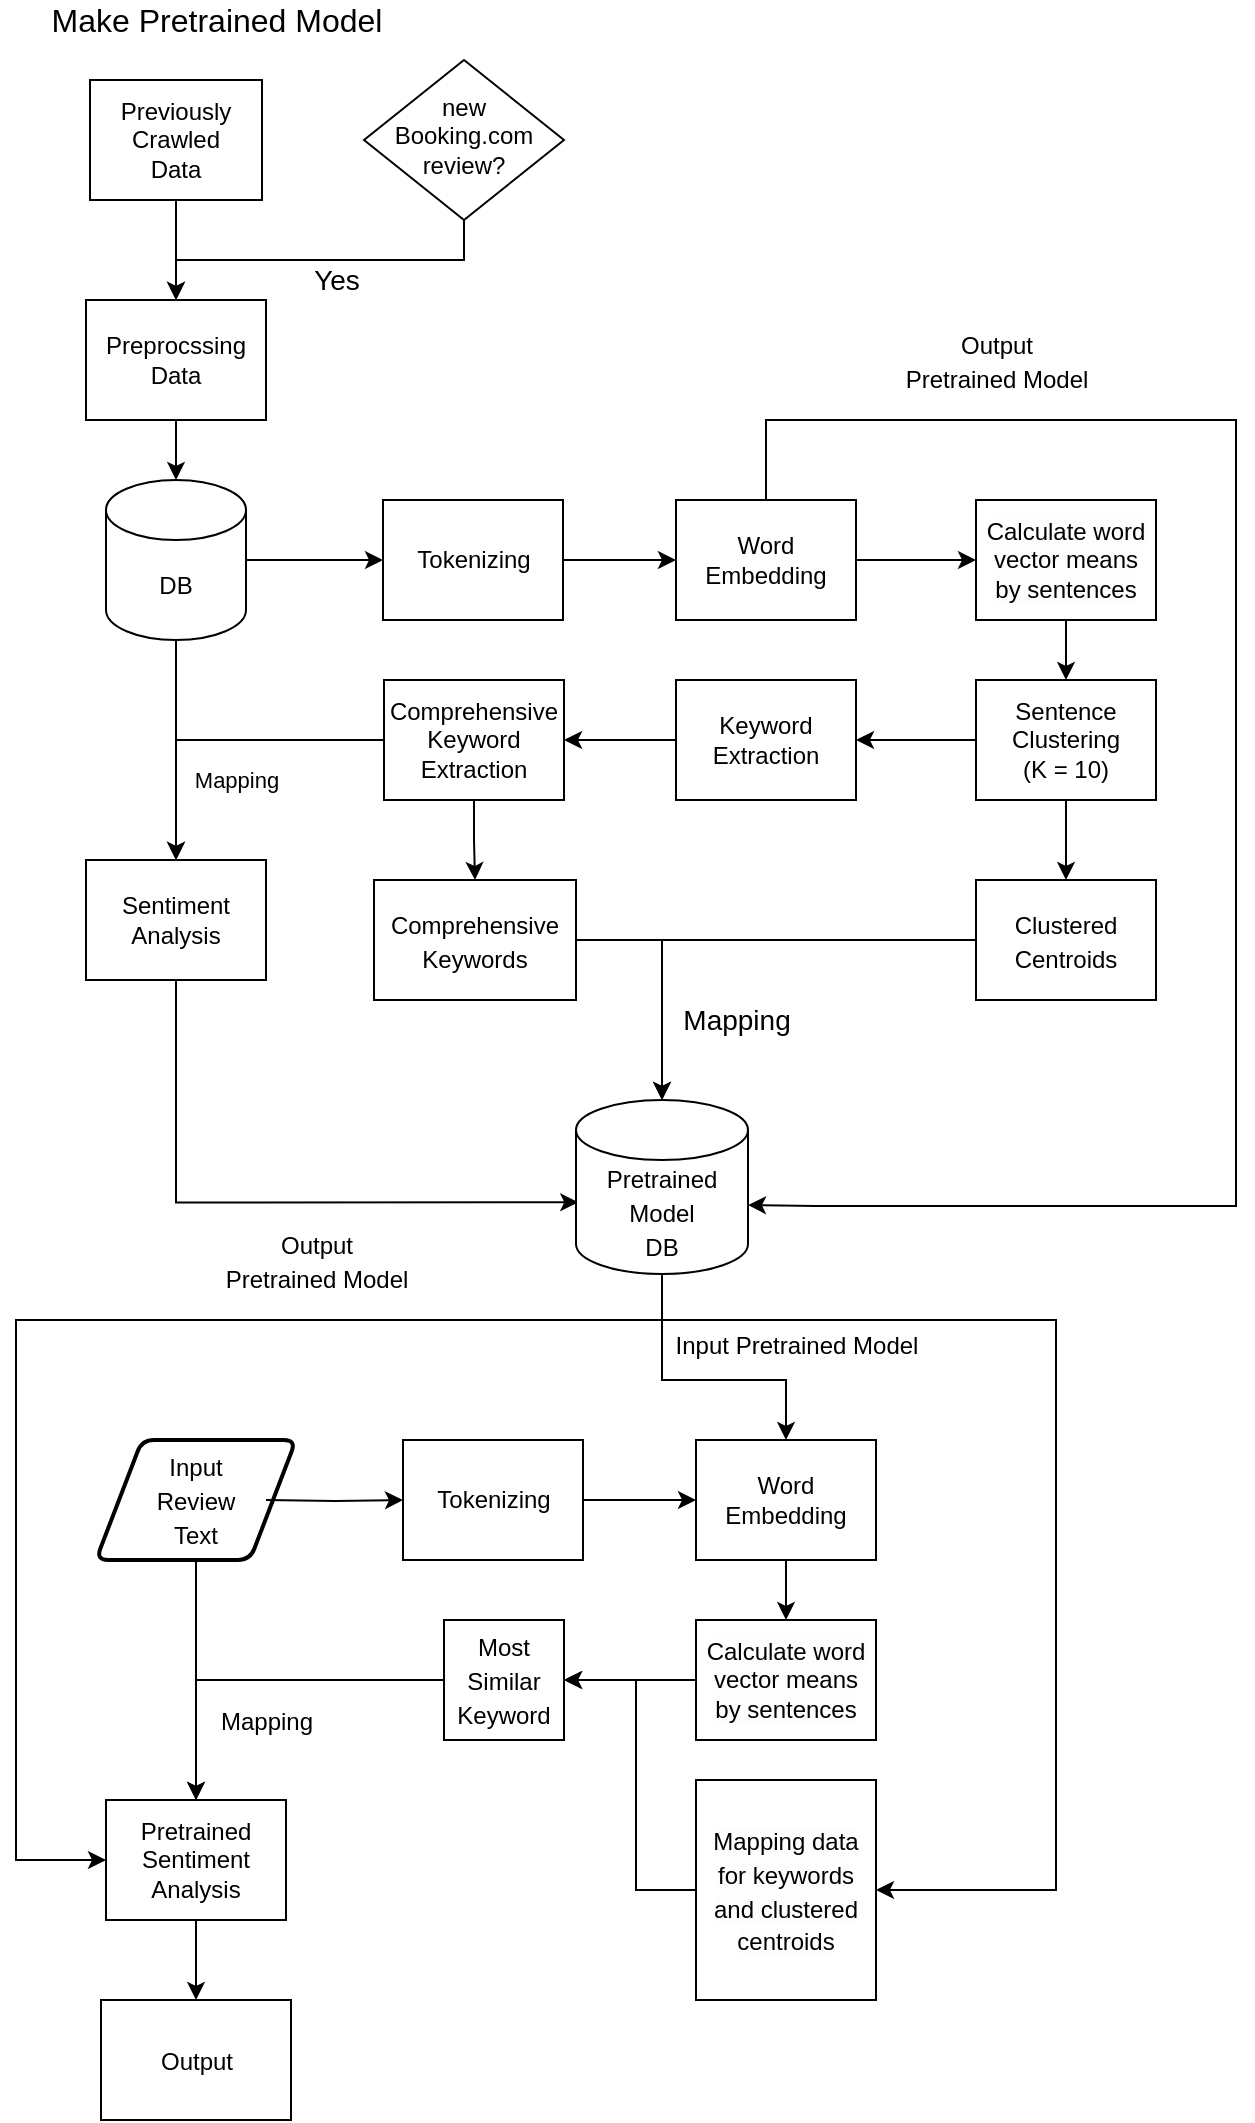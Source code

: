 <mxfile version="14.4.8" type="github">
  <diagram id="C5RBs43oDa-KdzZeNtuy" name="Page-1">
    <mxGraphModel dx="1420" dy="762" grid="1" gridSize="10" guides="1" tooltips="1" connect="1" arrows="1" fold="1" page="1" pageScale="1" pageWidth="827" pageHeight="1169" math="0" shadow="0">
      <root>
        <mxCell id="WIyWlLk6GJQsqaUBKTNV-0" />
        <mxCell id="WIyWlLk6GJQsqaUBKTNV-1" parent="WIyWlLk6GJQsqaUBKTNV-0" />
        <mxCell id="J0-ND052Ys1qhIWFqs_n-14" style="edgeStyle=orthogonalEdgeStyle;rounded=0;orthogonalLoop=1;jettySize=auto;html=1;entryX=0;entryY=0.5;entryDx=0;entryDy=0;" parent="WIyWlLk6GJQsqaUBKTNV-1" source="J0-ND052Ys1qhIWFqs_n-4" target="J0-ND052Ys1qhIWFqs_n-13" edge="1">
          <mxGeometry relative="1" as="geometry" />
        </mxCell>
        <mxCell id="J0-ND052Ys1qhIWFqs_n-28" style="edgeStyle=orthogonalEdgeStyle;rounded=0;orthogonalLoop=1;jettySize=auto;html=1;entryX=0.5;entryY=0;entryDx=0;entryDy=0;" parent="WIyWlLk6GJQsqaUBKTNV-1" source="J0-ND052Ys1qhIWFqs_n-4" target="J0-ND052Ys1qhIWFqs_n-26" edge="1">
          <mxGeometry relative="1" as="geometry" />
        </mxCell>
        <mxCell id="J0-ND052Ys1qhIWFqs_n-4" value="DB" style="shape=cylinder3;whiteSpace=wrap;html=1;boundedLbl=1;backgroundOutline=1;size=15;" parent="WIyWlLk6GJQsqaUBKTNV-1" vertex="1">
          <mxGeometry x="185" y="280" width="70" height="80" as="geometry" />
        </mxCell>
        <mxCell id="J0-ND052Ys1qhIWFqs_n-6" style="edgeStyle=orthogonalEdgeStyle;rounded=0;orthogonalLoop=1;jettySize=auto;html=1;" parent="WIyWlLk6GJQsqaUBKTNV-1" source="J0-ND052Ys1qhIWFqs_n-5" target="J0-ND052Ys1qhIWFqs_n-4" edge="1">
          <mxGeometry relative="1" as="geometry" />
        </mxCell>
        <mxCell id="J0-ND052Ys1qhIWFqs_n-5" value="Preprocssing&lt;br&gt;Data" style="rounded=0;whiteSpace=wrap;html=1;" parent="WIyWlLk6GJQsqaUBKTNV-1" vertex="1">
          <mxGeometry x="175" y="190" width="90" height="60" as="geometry" />
        </mxCell>
        <mxCell id="J0-ND052Ys1qhIWFqs_n-41" style="edgeStyle=orthogonalEdgeStyle;rounded=0;orthogonalLoop=1;jettySize=auto;html=1;entryX=0;entryY=0.5;entryDx=0;entryDy=0;fontSize=14;" parent="WIyWlLk6GJQsqaUBKTNV-1" source="J0-ND052Ys1qhIWFqs_n-13" target="J0-ND052Ys1qhIWFqs_n-40" edge="1">
          <mxGeometry relative="1" as="geometry" />
        </mxCell>
        <mxCell id="J0-ND052Ys1qhIWFqs_n-13" value="Tokenizing" style="rounded=0;whiteSpace=wrap;html=1;" parent="WIyWlLk6GJQsqaUBKTNV-1" vertex="1">
          <mxGeometry x="323.5" y="290" width="90" height="60" as="geometry" />
        </mxCell>
        <mxCell id="J0-ND052Ys1qhIWFqs_n-43" style="edgeStyle=orthogonalEdgeStyle;rounded=0;orthogonalLoop=1;jettySize=auto;html=1;entryX=1;entryY=0.5;entryDx=0;entryDy=0;fontSize=14;" parent="WIyWlLk6GJQsqaUBKTNV-1" source="J0-ND052Ys1qhIWFqs_n-17" target="J0-ND052Ys1qhIWFqs_n-19" edge="1">
          <mxGeometry relative="1" as="geometry">
            <Array as="points">
              <mxPoint x="655" y="410" />
            </Array>
          </mxGeometry>
        </mxCell>
        <mxCell id="J0-ND052Ys1qhIWFqs_n-57" style="edgeStyle=orthogonalEdgeStyle;rounded=0;orthogonalLoop=1;jettySize=auto;html=1;entryX=0.5;entryY=0;entryDx=0;entryDy=0;fontSize=14;" parent="WIyWlLk6GJQsqaUBKTNV-1" source="J0-ND052Ys1qhIWFqs_n-17" target="J0-ND052Ys1qhIWFqs_n-55" edge="1">
          <mxGeometry relative="1" as="geometry" />
        </mxCell>
        <mxCell id="J0-ND052Ys1qhIWFqs_n-17" value="Sentence&lt;br&gt;Clustering&lt;br&gt;(K = 10)" style="rounded=0;whiteSpace=wrap;html=1;" parent="WIyWlLk6GJQsqaUBKTNV-1" vertex="1">
          <mxGeometry x="620" y="380" width="90" height="60" as="geometry" />
        </mxCell>
        <mxCell id="J0-ND052Ys1qhIWFqs_n-22" style="edgeStyle=orthogonalEdgeStyle;rounded=0;orthogonalLoop=1;jettySize=auto;html=1;entryX=1;entryY=0.5;entryDx=0;entryDy=0;" parent="WIyWlLk6GJQsqaUBKTNV-1" source="J0-ND052Ys1qhIWFqs_n-19" target="J0-ND052Ys1qhIWFqs_n-21" edge="1">
          <mxGeometry relative="1" as="geometry" />
        </mxCell>
        <mxCell id="J0-ND052Ys1qhIWFqs_n-19" value="Keyword Extraction" style="rounded=0;whiteSpace=wrap;html=1;" parent="WIyWlLk6GJQsqaUBKTNV-1" vertex="1">
          <mxGeometry x="470" y="380" width="90" height="60" as="geometry" />
        </mxCell>
        <mxCell id="J0-ND052Ys1qhIWFqs_n-29" value="Mapping" style="edgeStyle=orthogonalEdgeStyle;rounded=0;orthogonalLoop=1;jettySize=auto;html=1;entryX=0.5;entryY=0;entryDx=0;entryDy=0;" parent="WIyWlLk6GJQsqaUBKTNV-1" source="J0-ND052Ys1qhIWFqs_n-21" target="J0-ND052Ys1qhIWFqs_n-26" edge="1">
          <mxGeometry x="-0.098" y="20" relative="1" as="geometry">
            <mxPoint as="offset" />
          </mxGeometry>
        </mxCell>
        <mxCell id="J0-ND052Ys1qhIWFqs_n-53" style="edgeStyle=orthogonalEdgeStyle;rounded=0;orthogonalLoop=1;jettySize=auto;html=1;fontSize=14;entryX=0.5;entryY=0;entryDx=0;entryDy=0;" parent="WIyWlLk6GJQsqaUBKTNV-1" source="J0-ND052Ys1qhIWFqs_n-21" target="J0-ND052Ys1qhIWFqs_n-54" edge="1">
          <mxGeometry relative="1" as="geometry">
            <mxPoint x="369" y="520" as="targetPoint" />
          </mxGeometry>
        </mxCell>
        <mxCell id="J0-ND052Ys1qhIWFqs_n-21" value="Comprehensive&lt;br&gt;Keyword&lt;br&gt;Extraction" style="rounded=0;whiteSpace=wrap;html=1;" parent="WIyWlLk6GJQsqaUBKTNV-1" vertex="1">
          <mxGeometry x="324" y="380" width="90" height="60" as="geometry" />
        </mxCell>
        <mxCell id="J0-ND052Ys1qhIWFqs_n-49" style="edgeStyle=orthogonalEdgeStyle;rounded=0;orthogonalLoop=1;jettySize=auto;html=1;entryX=0.013;entryY=0.588;entryDx=0;entryDy=0;entryPerimeter=0;fontSize=14;" parent="WIyWlLk6GJQsqaUBKTNV-1" source="J0-ND052Ys1qhIWFqs_n-26" target="J0-ND052Ys1qhIWFqs_n-48" edge="1">
          <mxGeometry relative="1" as="geometry">
            <Array as="points">
              <mxPoint x="220" y="641" />
            </Array>
          </mxGeometry>
        </mxCell>
        <mxCell id="J0-ND052Ys1qhIWFqs_n-51" value="&lt;font style=&quot;font-size: 12px&quot;&gt;Output&lt;br&gt;Pretrained Model&lt;/font&gt;" style="edgeLabel;html=1;align=center;verticalAlign=middle;resizable=0;points=[];fontSize=14;" parent="J0-ND052Ys1qhIWFqs_n-49" vertex="1" connectable="0">
          <mxGeometry x="-0.169" relative="1" as="geometry">
            <mxPoint x="51.2" y="28.8" as="offset" />
          </mxGeometry>
        </mxCell>
        <mxCell id="J0-ND052Ys1qhIWFqs_n-26" value="Sentiment&lt;br&gt;Analysis" style="rounded=0;whiteSpace=wrap;html=1;" parent="WIyWlLk6GJQsqaUBKTNV-1" vertex="1">
          <mxGeometry x="175" y="470" width="90" height="60" as="geometry" />
        </mxCell>
        <mxCell id="J0-ND052Ys1qhIWFqs_n-31" value="&lt;font style=&quot;font-size: 16px&quot;&gt;Make Pretrained Model&lt;/font&gt;" style="text;html=1;resizable=0;autosize=1;align=center;verticalAlign=middle;points=[];fillColor=none;strokeColor=none;rounded=0;fontSize=14;labelBorderColor=none;spacingLeft=2;spacingRight=2;" parent="WIyWlLk6GJQsqaUBKTNV-1" vertex="1">
          <mxGeometry x="150" y="40" width="180" height="20" as="geometry" />
        </mxCell>
        <mxCell id="J0-ND052Ys1qhIWFqs_n-36" style="edgeStyle=orthogonalEdgeStyle;rounded=0;orthogonalLoop=1;jettySize=auto;html=1;entryX=0.5;entryY=0;entryDx=0;entryDy=0;" parent="WIyWlLk6GJQsqaUBKTNV-1" source="J0-ND052Ys1qhIWFqs_n-33" target="J0-ND052Ys1qhIWFqs_n-5" edge="1">
          <mxGeometry relative="1" as="geometry" />
        </mxCell>
        <mxCell id="J0-ND052Ys1qhIWFqs_n-33" value="Previously&lt;br&gt;Crawled&lt;br&gt;Data" style="rounded=0;whiteSpace=wrap;html=1;" parent="WIyWlLk6GJQsqaUBKTNV-1" vertex="1">
          <mxGeometry x="177" y="80" width="86" height="60" as="geometry" />
        </mxCell>
        <mxCell id="J0-ND052Ys1qhIWFqs_n-37" style="edgeStyle=orthogonalEdgeStyle;rounded=0;orthogonalLoop=1;jettySize=auto;html=1;entryX=0.5;entryY=0;entryDx=0;entryDy=0;" parent="WIyWlLk6GJQsqaUBKTNV-1" source="WIyWlLk6GJQsqaUBKTNV-6" target="J0-ND052Ys1qhIWFqs_n-5" edge="1">
          <mxGeometry relative="1" as="geometry">
            <Array as="points">
              <mxPoint x="364" y="170" />
              <mxPoint x="220" y="170" />
            </Array>
          </mxGeometry>
        </mxCell>
        <mxCell id="J0-ND052Ys1qhIWFqs_n-39" value="Yes" style="edgeLabel;html=1;align=center;verticalAlign=middle;resizable=0;points=[];fontSize=14;" parent="J0-ND052Ys1qhIWFqs_n-37" vertex="1" connectable="0">
          <mxGeometry x="-0.163" y="2" relative="1" as="geometry">
            <mxPoint x="-7" y="8" as="offset" />
          </mxGeometry>
        </mxCell>
        <mxCell id="WIyWlLk6GJQsqaUBKTNV-6" value="new Booking.com review?" style="rhombus;whiteSpace=wrap;html=1;shadow=0;fontFamily=Helvetica;fontSize=12;align=center;strokeWidth=1;spacing=6;spacingTop=-4;" parent="WIyWlLk6GJQsqaUBKTNV-1" vertex="1">
          <mxGeometry x="314" y="70" width="100" height="80" as="geometry" />
        </mxCell>
        <mxCell id="J0-ND052Ys1qhIWFqs_n-42" style="edgeStyle=orthogonalEdgeStyle;rounded=0;orthogonalLoop=1;jettySize=auto;html=1;entryX=0;entryY=0.5;entryDx=0;entryDy=0;fontSize=14;" parent="WIyWlLk6GJQsqaUBKTNV-1" source="J0-ND052Ys1qhIWFqs_n-40" target="J0-ND052Ys1qhIWFqs_n-44" edge="1">
          <mxGeometry relative="1" as="geometry" />
        </mxCell>
        <mxCell id="J0-ND052Ys1qhIWFqs_n-50" style="edgeStyle=orthogonalEdgeStyle;rounded=0;orthogonalLoop=1;jettySize=auto;html=1;entryX=1;entryY=0;entryDx=0;entryDy=52.5;entryPerimeter=0;fontSize=14;" parent="WIyWlLk6GJQsqaUBKTNV-1" source="J0-ND052Ys1qhIWFqs_n-40" target="J0-ND052Ys1qhIWFqs_n-48" edge="1">
          <mxGeometry relative="1" as="geometry">
            <Array as="points">
              <mxPoint x="515" y="250" />
              <mxPoint x="750" y="250" />
              <mxPoint x="750" y="643" />
              <mxPoint x="540" y="643" />
            </Array>
          </mxGeometry>
        </mxCell>
        <mxCell id="J0-ND052Ys1qhIWFqs_n-61" value="&lt;font style=&quot;font-size: 12px&quot;&gt;Output&lt;br&gt;Pretrained Model&lt;/font&gt;" style="edgeLabel;html=1;align=center;verticalAlign=middle;resizable=0;points=[];fontSize=14;" parent="J0-ND052Ys1qhIWFqs_n-50" vertex="1" connectable="0">
          <mxGeometry x="-0.623" y="-2" relative="1" as="geometry">
            <mxPoint x="-17" y="-32" as="offset" />
          </mxGeometry>
        </mxCell>
        <mxCell id="J0-ND052Ys1qhIWFqs_n-40" value="Word&lt;br&gt;Embedding" style="rounded=0;whiteSpace=wrap;html=1;" parent="WIyWlLk6GJQsqaUBKTNV-1" vertex="1">
          <mxGeometry x="470" y="290" width="90" height="60" as="geometry" />
        </mxCell>
        <mxCell id="J0-ND052Ys1qhIWFqs_n-45" style="edgeStyle=orthogonalEdgeStyle;rounded=0;orthogonalLoop=1;jettySize=auto;html=1;entryX=0.5;entryY=0;entryDx=0;entryDy=0;fontSize=14;" parent="WIyWlLk6GJQsqaUBKTNV-1" source="J0-ND052Ys1qhIWFqs_n-44" target="J0-ND052Ys1qhIWFqs_n-17" edge="1">
          <mxGeometry relative="1" as="geometry" />
        </mxCell>
        <mxCell id="J0-ND052Ys1qhIWFqs_n-44" value="&lt;span style=&quot;font-family: &amp;#34;noto sans&amp;#34; , &amp;#34;noto sans jp&amp;#34; , &amp;#34;noto sans kr&amp;#34; , &amp;#34;helvetica&amp;#34; , &amp;#34;microsoft yahei&amp;#34; , &amp;#34;apple sd gothic neo&amp;#34; , &amp;#34;malgun gothic&amp;#34; , &amp;#34;맑은 고딕&amp;#34; , &amp;#34;dotum&amp;#34; , , sans-serif ; background-color: rgb(253 , 253 , 253)&quot;&gt;&lt;font style=&quot;font-size: 12px&quot;&gt;Calculate word vector means by sentences&lt;br&gt;&lt;/font&gt;&lt;/span&gt;" style="rounded=0;whiteSpace=wrap;html=1;" parent="WIyWlLk6GJQsqaUBKTNV-1" vertex="1">
          <mxGeometry x="620" y="290" width="90" height="60" as="geometry" />
        </mxCell>
        <mxCell id="J0-ND052Ys1qhIWFqs_n-92" style="edgeStyle=orthogonalEdgeStyle;rounded=0;orthogonalLoop=1;jettySize=auto;html=1;entryX=0.5;entryY=0;entryDx=0;entryDy=0;fontSize=14;" parent="WIyWlLk6GJQsqaUBKTNV-1" source="J0-ND052Ys1qhIWFqs_n-48" target="J0-ND052Ys1qhIWFqs_n-84" edge="1">
          <mxGeometry relative="1" as="geometry">
            <Array as="points">
              <mxPoint x="463" y="730" />
              <mxPoint x="525" y="730" />
            </Array>
          </mxGeometry>
        </mxCell>
        <mxCell id="J0-ND052Ys1qhIWFqs_n-93" value="&lt;font style=&quot;font-size: 12px&quot;&gt;Input Pretrained Model&lt;/font&gt;" style="edgeLabel;html=1;align=center;verticalAlign=middle;resizable=0;points=[];fontSize=14;" parent="J0-ND052Ys1qhIWFqs_n-92" vertex="1" connectable="0">
          <mxGeometry x="0.221" y="-1" relative="1" as="geometry">
            <mxPoint x="31" y="-19.5" as="offset" />
          </mxGeometry>
        </mxCell>
        <mxCell id="J0-ND052Ys1qhIWFqs_n-94" style="edgeStyle=orthogonalEdgeStyle;rounded=0;orthogonalLoop=1;jettySize=auto;html=1;entryX=1;entryY=0.5;entryDx=0;entryDy=0;fontSize=14;" parent="WIyWlLk6GJQsqaUBKTNV-1" source="J0-ND052Ys1qhIWFqs_n-48" target="J0-ND052Ys1qhIWFqs_n-91" edge="1">
          <mxGeometry relative="1" as="geometry">
            <Array as="points">
              <mxPoint x="463" y="700" />
              <mxPoint x="660" y="700" />
              <mxPoint x="660" y="985" />
            </Array>
          </mxGeometry>
        </mxCell>
        <mxCell id="J0-ND052Ys1qhIWFqs_n-103" style="edgeStyle=orthogonalEdgeStyle;rounded=0;orthogonalLoop=1;jettySize=auto;html=1;entryX=0;entryY=0.5;entryDx=0;entryDy=0;fontSize=14;" parent="WIyWlLk6GJQsqaUBKTNV-1" source="J0-ND052Ys1qhIWFqs_n-48" target="J0-ND052Ys1qhIWFqs_n-80" edge="1">
          <mxGeometry relative="1" as="geometry">
            <Array as="points">
              <mxPoint x="463" y="700" />
              <mxPoint x="140" y="700" />
              <mxPoint x="140" y="970" />
            </Array>
          </mxGeometry>
        </mxCell>
        <mxCell id="J0-ND052Ys1qhIWFqs_n-48" value="&lt;font style=&quot;font-size: 12px&quot;&gt;Pretrained&lt;br&gt;Model&lt;br&gt;DB&lt;/font&gt;" style="shape=cylinder3;whiteSpace=wrap;html=1;boundedLbl=1;backgroundOutline=1;size=15;fontSize=14;" parent="WIyWlLk6GJQsqaUBKTNV-1" vertex="1">
          <mxGeometry x="420" y="590" width="86" height="87" as="geometry" />
        </mxCell>
        <mxCell id="J0-ND052Ys1qhIWFqs_n-60" style="edgeStyle=orthogonalEdgeStyle;rounded=0;orthogonalLoop=1;jettySize=auto;html=1;entryX=0.5;entryY=0;entryDx=0;entryDy=0;entryPerimeter=0;fontSize=14;" parent="WIyWlLk6GJQsqaUBKTNV-1" source="J0-ND052Ys1qhIWFqs_n-54" target="J0-ND052Ys1qhIWFqs_n-48" edge="1">
          <mxGeometry relative="1" as="geometry">
            <Array as="points">
              <mxPoint x="463" y="510" />
            </Array>
          </mxGeometry>
        </mxCell>
        <mxCell id="J0-ND052Ys1qhIWFqs_n-54" value="&lt;font style=&quot;font-size: 12px&quot;&gt;Comprehensive&lt;br&gt;Keywords&lt;/font&gt;" style="rounded=0;whiteSpace=wrap;html=1;fontSize=14;" parent="WIyWlLk6GJQsqaUBKTNV-1" vertex="1">
          <mxGeometry x="319" y="480" width="101" height="60" as="geometry" />
        </mxCell>
        <mxCell id="J0-ND052Ys1qhIWFqs_n-59" value="Mapping" style="edgeStyle=orthogonalEdgeStyle;rounded=0;orthogonalLoop=1;jettySize=auto;html=1;entryX=0.5;entryY=0;entryDx=0;entryDy=0;entryPerimeter=0;fontSize=14;" parent="WIyWlLk6GJQsqaUBKTNV-1" source="J0-ND052Ys1qhIWFqs_n-55" target="J0-ND052Ys1qhIWFqs_n-48" edge="1">
          <mxGeometry x="0.662" y="37" relative="1" as="geometry">
            <mxPoint as="offset" />
          </mxGeometry>
        </mxCell>
        <mxCell id="J0-ND052Ys1qhIWFqs_n-55" value="&lt;font style=&quot;font-size: 12px&quot;&gt;Clustered&lt;br&gt;Centroids&lt;/font&gt;" style="rounded=0;whiteSpace=wrap;html=1;fontSize=14;" parent="WIyWlLk6GJQsqaUBKTNV-1" vertex="1">
          <mxGeometry x="620" y="480" width="90" height="60" as="geometry" />
        </mxCell>
        <mxCell id="J0-ND052Ys1qhIWFqs_n-102" style="edgeStyle=orthogonalEdgeStyle;rounded=0;orthogonalLoop=1;jettySize=auto;html=1;entryX=0.5;entryY=0;entryDx=0;entryDy=0;fontSize=14;" parent="WIyWlLk6GJQsqaUBKTNV-1" source="J0-ND052Ys1qhIWFqs_n-62" target="J0-ND052Ys1qhIWFqs_n-80" edge="1">
          <mxGeometry relative="1" as="geometry" />
        </mxCell>
        <mxCell id="J0-ND052Ys1qhIWFqs_n-62" value="&lt;font style=&quot;font-size: 12px&quot;&gt;Input&lt;br&gt;Review&lt;br&gt;Text&lt;/font&gt;" style="shape=parallelogram;html=1;strokeWidth=2;perimeter=parallelogramPerimeter;whiteSpace=wrap;rounded=1;arcSize=12;size=0.23;fontSize=14;" parent="WIyWlLk6GJQsqaUBKTNV-1" vertex="1">
          <mxGeometry x="180" y="760" width="100" height="60" as="geometry" />
        </mxCell>
        <mxCell id="J0-ND052Ys1qhIWFqs_n-63" style="edgeStyle=orthogonalEdgeStyle;rounded=0;orthogonalLoop=1;jettySize=auto;html=1;entryX=0;entryY=0.5;entryDx=0;entryDy=0;" parent="WIyWlLk6GJQsqaUBKTNV-1" target="J0-ND052Ys1qhIWFqs_n-69" edge="1">
          <mxGeometry relative="1" as="geometry">
            <mxPoint x="265" y="790" as="sourcePoint" />
          </mxGeometry>
        </mxCell>
        <mxCell id="J0-ND052Ys1qhIWFqs_n-68" style="edgeStyle=orthogonalEdgeStyle;rounded=0;orthogonalLoop=1;jettySize=auto;html=1;entryX=0;entryY=0.5;entryDx=0;entryDy=0;fontSize=14;" parent="WIyWlLk6GJQsqaUBKTNV-1" source="J0-ND052Ys1qhIWFqs_n-69" target="J0-ND052Ys1qhIWFqs_n-84" edge="1">
          <mxGeometry relative="1" as="geometry" />
        </mxCell>
        <mxCell id="J0-ND052Ys1qhIWFqs_n-69" value="Tokenizing" style="rounded=0;whiteSpace=wrap;html=1;" parent="WIyWlLk6GJQsqaUBKTNV-1" vertex="1">
          <mxGeometry x="333.5" y="760" width="90" height="60" as="geometry" />
        </mxCell>
        <mxCell id="J0-ND052Ys1qhIWFqs_n-105" style="edgeStyle=orthogonalEdgeStyle;rounded=0;orthogonalLoop=1;jettySize=auto;html=1;entryX=0.5;entryY=0;entryDx=0;entryDy=0;fontSize=14;" parent="WIyWlLk6GJQsqaUBKTNV-1" source="J0-ND052Ys1qhIWFqs_n-80" target="J0-ND052Ys1qhIWFqs_n-104" edge="1">
          <mxGeometry relative="1" as="geometry" />
        </mxCell>
        <mxCell id="J0-ND052Ys1qhIWFqs_n-80" value="Pretrained&lt;br&gt;Sentiment&lt;br&gt;Analysis" style="rounded=0;whiteSpace=wrap;html=1;" parent="WIyWlLk6GJQsqaUBKTNV-1" vertex="1">
          <mxGeometry x="185" y="940" width="90" height="60" as="geometry" />
        </mxCell>
        <mxCell id="J0-ND052Ys1qhIWFqs_n-81" style="edgeStyle=orthogonalEdgeStyle;rounded=0;orthogonalLoop=1;jettySize=auto;html=1;entryX=0.5;entryY=0;entryDx=0;entryDy=0;fontSize=14;" parent="WIyWlLk6GJQsqaUBKTNV-1" source="J0-ND052Ys1qhIWFqs_n-84" target="J0-ND052Ys1qhIWFqs_n-86" edge="1">
          <mxGeometry relative="1" as="geometry">
            <Array as="points" />
          </mxGeometry>
        </mxCell>
        <mxCell id="J0-ND052Ys1qhIWFqs_n-84" value="Word&lt;br&gt;Embedding" style="rounded=0;whiteSpace=wrap;html=1;" parent="WIyWlLk6GJQsqaUBKTNV-1" vertex="1">
          <mxGeometry x="480" y="760" width="90" height="60" as="geometry" />
        </mxCell>
        <mxCell id="J0-ND052Ys1qhIWFqs_n-99" style="edgeStyle=orthogonalEdgeStyle;rounded=0;orthogonalLoop=1;jettySize=auto;html=1;entryX=1;entryY=0.5;entryDx=0;entryDy=0;fontSize=14;" parent="WIyWlLk6GJQsqaUBKTNV-1" source="J0-ND052Ys1qhIWFqs_n-86" target="J0-ND052Ys1qhIWFqs_n-98" edge="1">
          <mxGeometry relative="1" as="geometry">
            <Array as="points">
              <mxPoint x="470" y="880" />
              <mxPoint x="470" y="880" />
            </Array>
          </mxGeometry>
        </mxCell>
        <mxCell id="J0-ND052Ys1qhIWFqs_n-86" value="&lt;span style=&quot;font-family: &amp;#34;noto sans&amp;#34; , &amp;#34;noto sans jp&amp;#34; , &amp;#34;noto sans kr&amp;#34; , &amp;#34;helvetica&amp;#34; , &amp;#34;microsoft yahei&amp;#34; , &amp;#34;apple sd gothic neo&amp;#34; , &amp;#34;malgun gothic&amp;#34; , &amp;#34;맑은 고딕&amp;#34; , &amp;#34;dotum&amp;#34; , , sans-serif ; background-color: rgb(253 , 253 , 253)&quot;&gt;&lt;font style=&quot;font-size: 12px&quot;&gt;Calculate word vector means by sentences&lt;br&gt;&lt;/font&gt;&lt;/span&gt;" style="rounded=0;whiteSpace=wrap;html=1;" parent="WIyWlLk6GJQsqaUBKTNV-1" vertex="1">
          <mxGeometry x="480" y="850" width="90" height="60" as="geometry" />
        </mxCell>
        <mxCell id="J0-ND052Ys1qhIWFqs_n-97" style="edgeStyle=orthogonalEdgeStyle;rounded=0;orthogonalLoop=1;jettySize=auto;html=1;fontSize=14;entryX=1;entryY=0.5;entryDx=0;entryDy=0;exitX=0;exitY=0.5;exitDx=0;exitDy=0;" parent="WIyWlLk6GJQsqaUBKTNV-1" source="J0-ND052Ys1qhIWFqs_n-91" target="J0-ND052Ys1qhIWFqs_n-98" edge="1">
          <mxGeometry relative="1" as="geometry">
            <mxPoint x="490" y="870" as="targetPoint" />
            <Array as="points">
              <mxPoint x="450" y="985" />
              <mxPoint x="450" y="880" />
            </Array>
          </mxGeometry>
        </mxCell>
        <mxCell id="J0-ND052Ys1qhIWFqs_n-91" value="&lt;font style=&quot;font-size: 12px&quot;&gt;&lt;span style=&quot;font-family: &amp;#34;noto sans&amp;#34; , &amp;#34;noto sans jp&amp;#34; , &amp;#34;noto sans kr&amp;#34; , &amp;#34;helvetica&amp;#34; , &amp;#34;microsoft yahei&amp;#34; , &amp;#34;apple sd gothic neo&amp;#34; , &amp;#34;malgun gothic&amp;#34; , &amp;#34;맑은 고딕&amp;#34; , &amp;#34;dotum&amp;#34; , , sans-serif ; background-color: rgb(253 , 253 , 253)&quot;&gt;Mapping data for keywords and clustered centroids&lt;/span&gt;&lt;br&gt;&lt;/font&gt;" style="rounded=0;whiteSpace=wrap;html=1;fontSize=14;" parent="WIyWlLk6GJQsqaUBKTNV-1" vertex="1">
          <mxGeometry x="480" y="930" width="90" height="110" as="geometry" />
        </mxCell>
        <mxCell id="J0-ND052Ys1qhIWFqs_n-100" value="&lt;font style=&quot;font-size: 12px&quot;&gt;Mapping&lt;/font&gt;" style="edgeStyle=orthogonalEdgeStyle;rounded=0;orthogonalLoop=1;jettySize=auto;html=1;entryX=0.5;entryY=0;entryDx=0;entryDy=0;fontSize=14;" parent="WIyWlLk6GJQsqaUBKTNV-1" source="J0-ND052Ys1qhIWFqs_n-98" target="J0-ND052Ys1qhIWFqs_n-80" edge="1">
          <mxGeometry x="-0.035" y="20" relative="1" as="geometry">
            <mxPoint as="offset" />
          </mxGeometry>
        </mxCell>
        <mxCell id="J0-ND052Ys1qhIWFqs_n-98" value="&lt;font style=&quot;font-size: 12px&quot;&gt;Most&lt;br&gt;Similar&lt;br&gt;Keyword&lt;br&gt;&lt;/font&gt;" style="whiteSpace=wrap;html=1;aspect=fixed;fontSize=14;" parent="WIyWlLk6GJQsqaUBKTNV-1" vertex="1">
          <mxGeometry x="354" y="850" width="60" height="60" as="geometry" />
        </mxCell>
        <mxCell id="J0-ND052Ys1qhIWFqs_n-104" value="&lt;font style=&quot;font-size: 12px&quot;&gt;Output&lt;/font&gt;" style="rounded=0;whiteSpace=wrap;html=1;fontSize=14;" parent="WIyWlLk6GJQsqaUBKTNV-1" vertex="1">
          <mxGeometry x="182.5" y="1040" width="95" height="60" as="geometry" />
        </mxCell>
      </root>
    </mxGraphModel>
  </diagram>
</mxfile>
